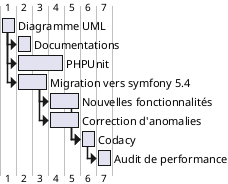 @startgantt
[Diagramme UML] lasts 1 days
[Documentations] lasts 1 days
[PHPUnit] lasts 3 days
[Migration vers symfony 5.4] lasts 2 days
[Nouvelles fonctionnalités] lasts 2 days
[Correction d'anomalies] lasts 2 days
[Codacy] lasts 1 days
[Audit de performance] lasts 1 days

[Documentations] starts at [Diagramme UML]'s end
[PHPUnit] starts at [Diagramme UML]'s end
[Migration vers symfony 5.4] starts at [Diagramme UML]'s end

[Nouvelles fonctionnalités] starts at [Migration vers symfony 5.4]'s end
[Correction d'anomalies] starts at [Migration vers symfony 5.4]'s end
[Codacy] starts at [Correction d'anomalies]'s end
[Codacy] starts at [Nouvelles fonctionnalités]'s end
[Audit de performance] starts at [Codacy]'s end

@endgantt
